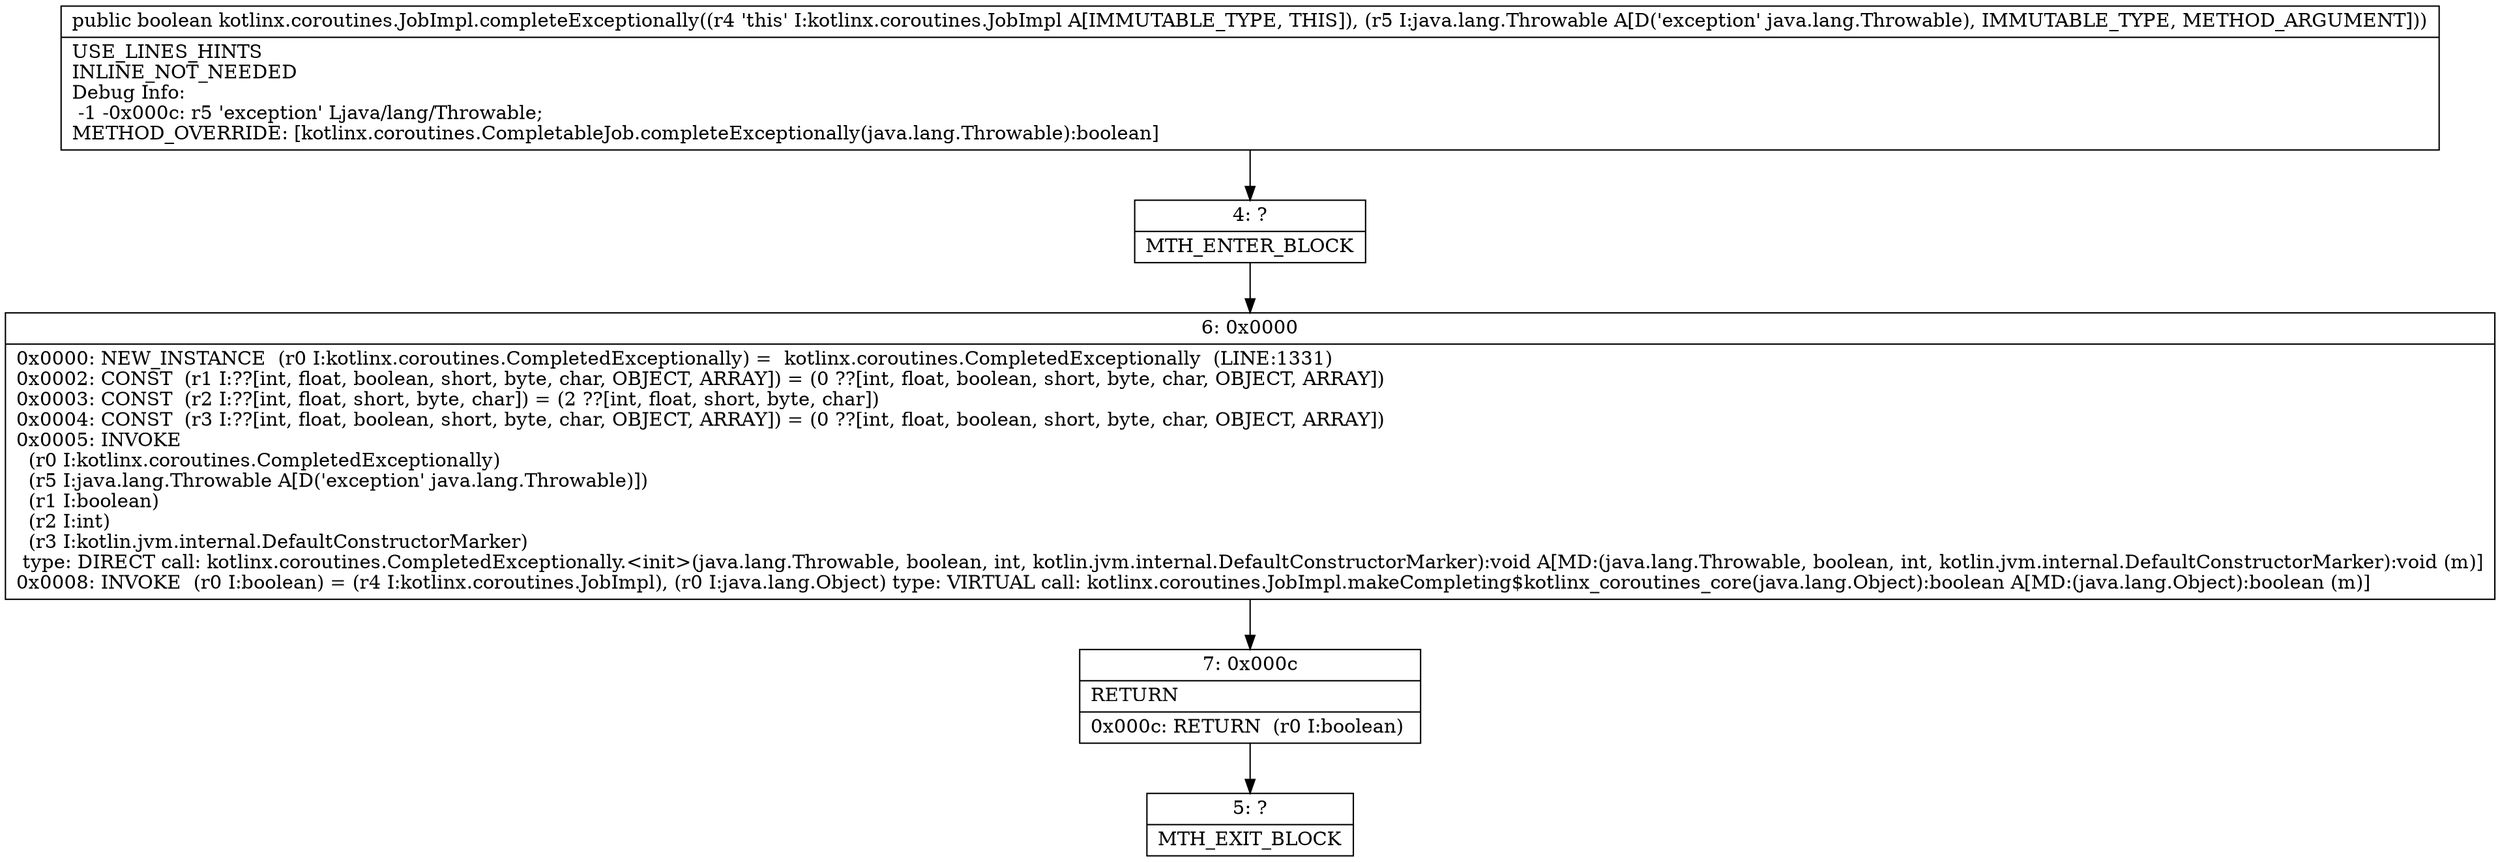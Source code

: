 digraph "CFG forkotlinx.coroutines.JobImpl.completeExceptionally(Ljava\/lang\/Throwable;)Z" {
Node_4 [shape=record,label="{4\:\ ?|MTH_ENTER_BLOCK\l}"];
Node_6 [shape=record,label="{6\:\ 0x0000|0x0000: NEW_INSTANCE  (r0 I:kotlinx.coroutines.CompletedExceptionally) =  kotlinx.coroutines.CompletedExceptionally  (LINE:1331)\l0x0002: CONST  (r1 I:??[int, float, boolean, short, byte, char, OBJECT, ARRAY]) = (0 ??[int, float, boolean, short, byte, char, OBJECT, ARRAY]) \l0x0003: CONST  (r2 I:??[int, float, short, byte, char]) = (2 ??[int, float, short, byte, char]) \l0x0004: CONST  (r3 I:??[int, float, boolean, short, byte, char, OBJECT, ARRAY]) = (0 ??[int, float, boolean, short, byte, char, OBJECT, ARRAY]) \l0x0005: INVOKE  \l  (r0 I:kotlinx.coroutines.CompletedExceptionally)\l  (r5 I:java.lang.Throwable A[D('exception' java.lang.Throwable)])\l  (r1 I:boolean)\l  (r2 I:int)\l  (r3 I:kotlin.jvm.internal.DefaultConstructorMarker)\l type: DIRECT call: kotlinx.coroutines.CompletedExceptionally.\<init\>(java.lang.Throwable, boolean, int, kotlin.jvm.internal.DefaultConstructorMarker):void A[MD:(java.lang.Throwable, boolean, int, kotlin.jvm.internal.DefaultConstructorMarker):void (m)]\l0x0008: INVOKE  (r0 I:boolean) = (r4 I:kotlinx.coroutines.JobImpl), (r0 I:java.lang.Object) type: VIRTUAL call: kotlinx.coroutines.JobImpl.makeCompleting$kotlinx_coroutines_core(java.lang.Object):boolean A[MD:(java.lang.Object):boolean (m)]\l}"];
Node_7 [shape=record,label="{7\:\ 0x000c|RETURN\l|0x000c: RETURN  (r0 I:boolean) \l}"];
Node_5 [shape=record,label="{5\:\ ?|MTH_EXIT_BLOCK\l}"];
MethodNode[shape=record,label="{public boolean kotlinx.coroutines.JobImpl.completeExceptionally((r4 'this' I:kotlinx.coroutines.JobImpl A[IMMUTABLE_TYPE, THIS]), (r5 I:java.lang.Throwable A[D('exception' java.lang.Throwable), IMMUTABLE_TYPE, METHOD_ARGUMENT]))  | USE_LINES_HINTS\lINLINE_NOT_NEEDED\lDebug Info:\l  \-1 \-0x000c: r5 'exception' Ljava\/lang\/Throwable;\lMETHOD_OVERRIDE: [kotlinx.coroutines.CompletableJob.completeExceptionally(java.lang.Throwable):boolean]\l}"];
MethodNode -> Node_4;Node_4 -> Node_6;
Node_6 -> Node_7;
Node_7 -> Node_5;
}

